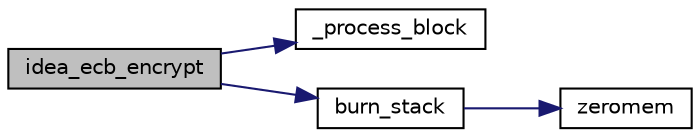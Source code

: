 digraph "idea_ecb_encrypt"
{
 // LATEX_PDF_SIZE
  edge [fontname="Helvetica",fontsize="10",labelfontname="Helvetica",labelfontsize="10"];
  node [fontname="Helvetica",fontsize="10",shape=record];
  rankdir="LR";
  Node29 [label="idea_ecb_encrypt",height=0.2,width=0.4,color="black", fillcolor="grey75", style="filled", fontcolor="black",tooltip=" "];
  Node29 -> Node30 [color="midnightblue",fontsize="10",style="solid",fontname="Helvetica"];
  Node30 [label="_process_block",height=0.2,width=0.4,color="black", fillcolor="white", style="filled",URL="$idea_8c.html#a2bb6c83939cff2c1fd802a5d2f5c1d97",tooltip=" "];
  Node29 -> Node31 [color="midnightblue",fontsize="10",style="solid",fontname="Helvetica"];
  Node31 [label="burn_stack",height=0.2,width=0.4,color="black", fillcolor="white", style="filled",URL="$tomcrypt__misc_8h.html#aea4187c8bba7b6cd9a358041089680ac",tooltip="Burn some stack memory."];
  Node31 -> Node32 [color="midnightblue",fontsize="10",style="solid",fontname="Helvetica"];
  Node32 [label="zeromem",height=0.2,width=0.4,color="black", fillcolor="white", style="filled",URL="$tomcrypt__misc_8h.html#a63b6e188713790263bfd3612fe8b398f",tooltip="Zero a block of memory."];
}
